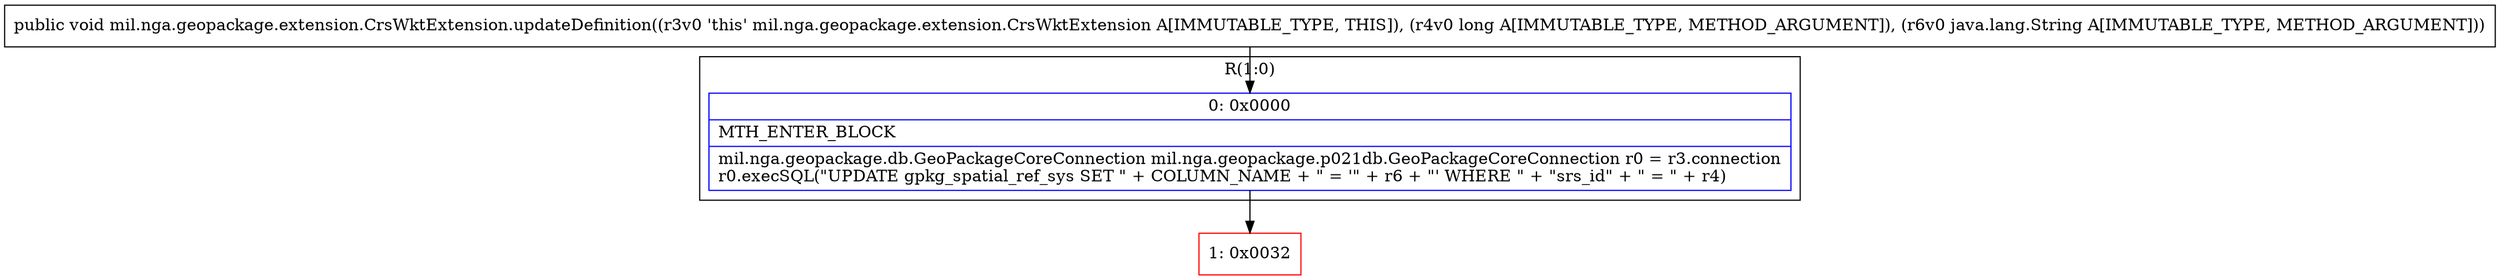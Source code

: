 digraph "CFG formil.nga.geopackage.extension.CrsWktExtension.updateDefinition(JLjava\/lang\/String;)V" {
subgraph cluster_Region_2055605829 {
label = "R(1:0)";
node [shape=record,color=blue];
Node_0 [shape=record,label="{0\:\ 0x0000|MTH_ENTER_BLOCK\l|mil.nga.geopackage.db.GeoPackageCoreConnection mil.nga.geopackage.p021db.GeoPackageCoreConnection r0 = r3.connection\lr0.execSQL(\"UPDATE gpkg_spatial_ref_sys SET \" + COLUMN_NAME + \" = '\" + r6 + \"' WHERE \" + \"srs_id\" + \" = \" + r4)\l}"];
}
Node_1 [shape=record,color=red,label="{1\:\ 0x0032}"];
MethodNode[shape=record,label="{public void mil.nga.geopackage.extension.CrsWktExtension.updateDefinition((r3v0 'this' mil.nga.geopackage.extension.CrsWktExtension A[IMMUTABLE_TYPE, THIS]), (r4v0 long A[IMMUTABLE_TYPE, METHOD_ARGUMENT]), (r6v0 java.lang.String A[IMMUTABLE_TYPE, METHOD_ARGUMENT])) }"];
MethodNode -> Node_0;
Node_0 -> Node_1;
}


